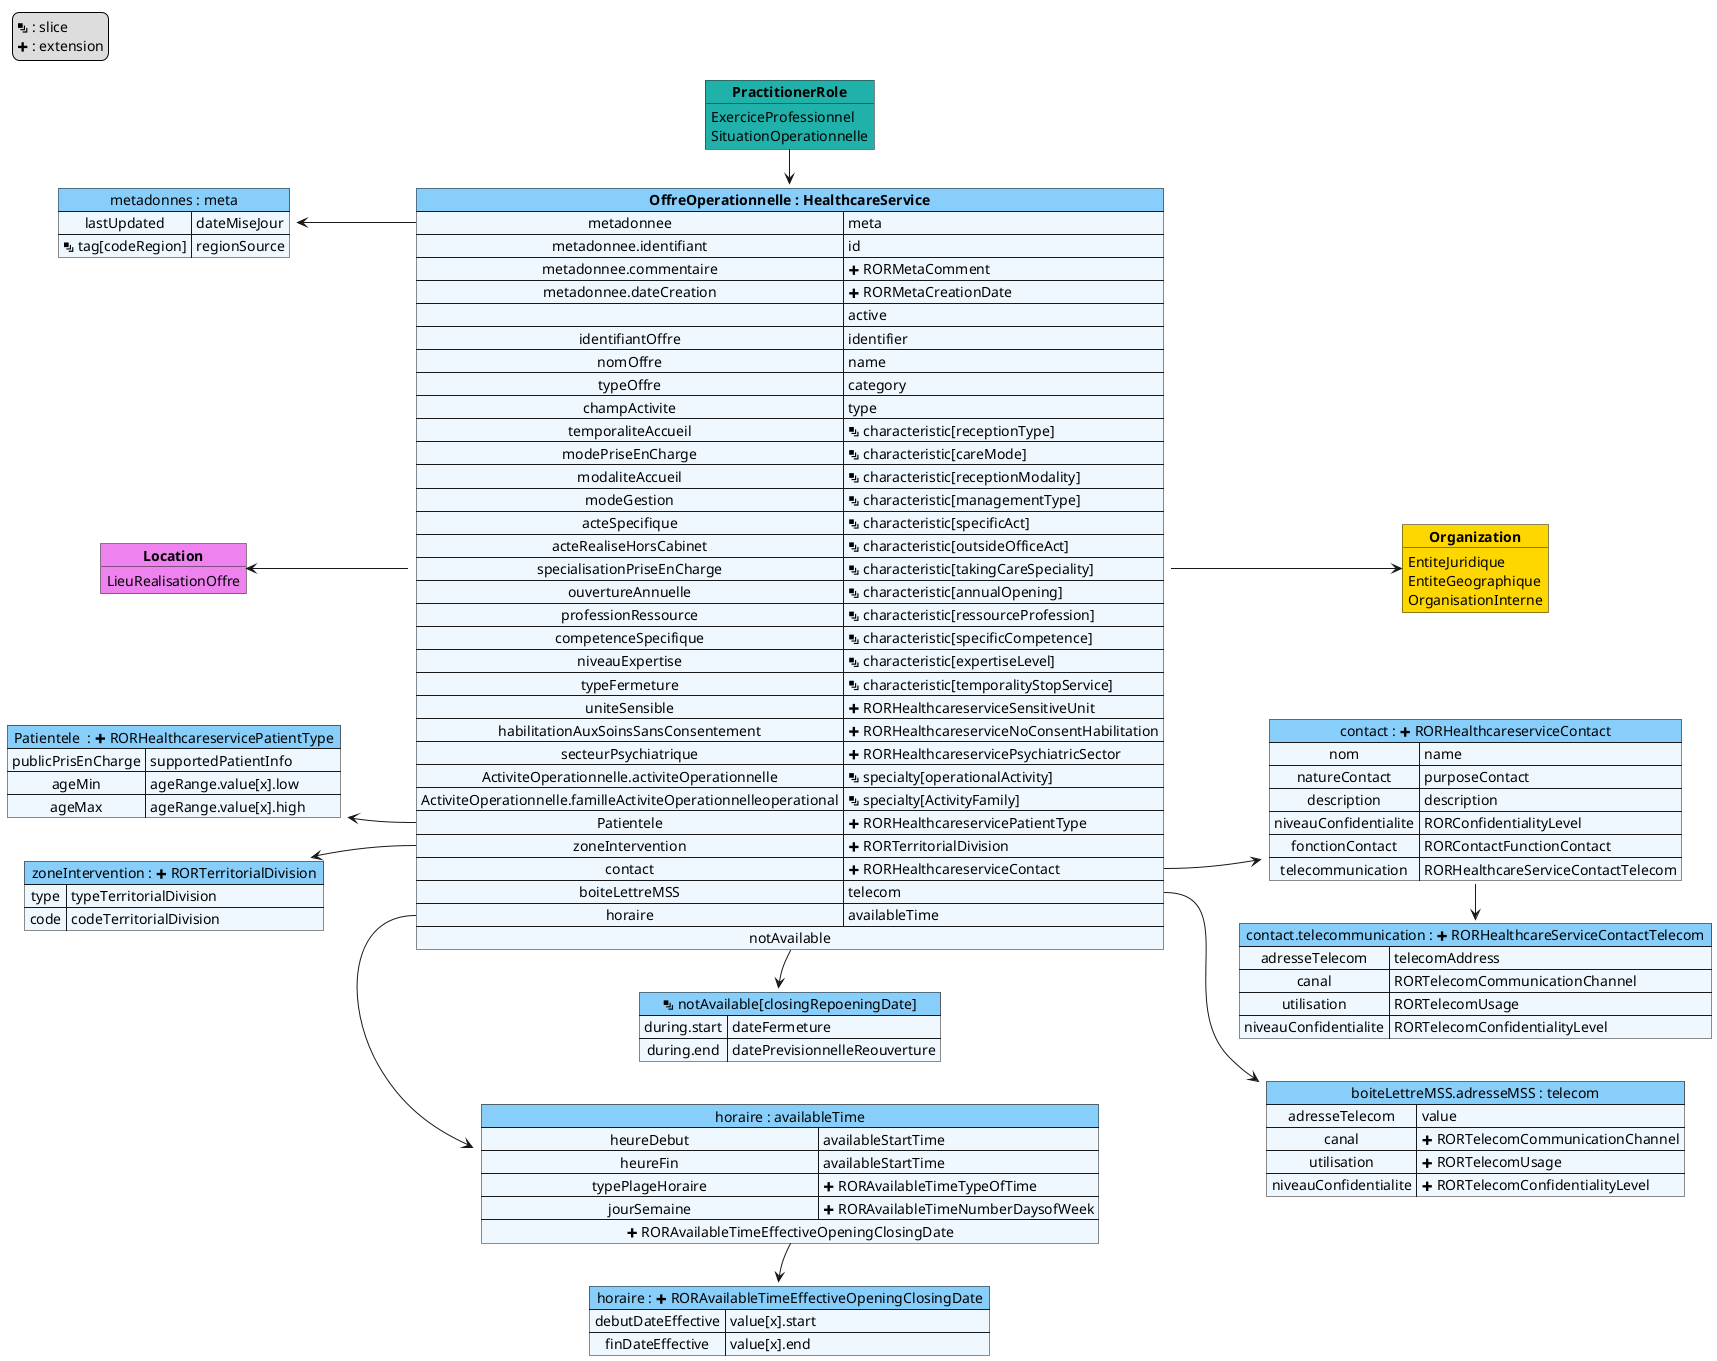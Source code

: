 @startuml mapping-HealthcareService

left to right direction

legend top left
  <&layers> : slice
  <&plus> : extension
endlegend


map "metadonnes : meta" as meta #back:AliceBlue;header:LightSkyBlue {
    lastUpdated => dateMiseJour 
    <&layers> tag[codeRegion] => regionSource
}

map "Patientele  : <&plus> RORHealthcareservicePatientType" as RORHealthcareservicePatientType #back:AliceBlue;header:LightSkyBlue {
    publicPrisEnCharge => supportedPatientInfo
    ageMin => ageRange.value[x].low
    ageMax => ageRange.value[x].high
}

map "zoneIntervention : <&plus> RORTerritorialDivision" as RORTerritorialDivision #back:AliceBlue;header:LightSkyBlue {
    type => typeTerritorialDivision
    code => codeTerritorialDivision
}

map "<&layers> notAvailable[closingRepoeningDate]" as notAvailable #back:AliceBlue;header:LightSkyBlue {
    during.start => dateFermeture
    during.end => datePrevisionnelleReouverture
}

map "horaire : <&plus> RORAvailableTimeEffectiveOpeningClosingDate" as RORAvailableTimeEffectiveOpeningClosingDate #back:AliceBlue;header:LightSkyBlue {
    debutDateEffective => value[x].start
    finDateEffective => value[x].end
}

map "horaire : availableTime" as availableTime #back:AliceBlue;header:LightSkyBlue {
    heureDebut => availableStartTime
    heureFin => availableStartTime
    typePlageHoraire => <&plus> RORAvailableTimeTypeOfTime
    jourSemaine => <&plus> RORAvailableTimeNumberDaysofWeek
    <&plus> RORAvailableTimeEffectiveOpeningClosingDate *-> RORAvailableTimeEffectiveOpeningClosingDate
}

map "boiteLettreMSS.adresseMSS : telecom" as telecom #back:AliceBlue;header:LightSkyBlue {
    adresseTelecom => value
    canal => <&plus> RORTelecomCommunicationChannel
    utilisation => <&plus> RORTelecomUsage
    niveauConfidentialite => <&plus> RORTelecomConfidentialityLevel
}

map "contact : <&plus> RORHealthcareserviceContact" as RORHealthcareserviceContact #back:AliceBlue;header:LightSkyBlue {
    nom => name
    natureContact => purposeContact
    description => description
    niveauConfidentialite => RORConfidentialityLevel
    fonctionContact => RORContactFunctionContact
    telecommunication => RORHealthcareServiceContactTelecom
}

map "contact.telecommunication : <&plus> RORHealthcareServiceContactTelecom" as RORHealthcareServiceContactTelecom #back:AliceBlue;header:LightSkyBlue {
    adresseTelecom => telecomAddress
    canal => RORTelecomCommunicationChannel
    utilisation => RORTelecomUsage
    niveauConfidentialite => RORTelecomConfidentialityLevel
}


map "**OffreOperationnelle : HealthcareService**" as HS #back:AliceBlue;header:LightSkyBlue {
    metadonnee => meta 
    metadonnee.identifiant => id
    metadonnee.commentaire => <&plus> RORMetaComment
    metadonnee.dateCreation => <&plus> RORMetaCreationDate
    => active
    identifiantOffre => identifier
    nomOffre => name
    typeOffre => category
    champActivite => type
    temporaliteAccueil => <&layers> characteristic[receptionType]
    modePriseEnCharge => <&layers> characteristic[careMode]
    modaliteAccueil => <&layers> characteristic[receptionModality]
    modeGestion => <&layers> characteristic[managementType]
    acteSpecifique => <&layers> characteristic[specificAct]
    acteRealiseHorsCabinet => <&layers> characteristic[outsideOfficeAct]
    specialisationPriseEnCharge => <&layers> characteristic[takingCareSpeciality]
    ouvertureAnnuelle => <&layers> characteristic[annualOpening]
    professionRessource => <&layers> characteristic[ressourceProfession]
    competenceSpecifique => <&layers> characteristic[specificCompetence]
    niveauExpertise  => <&layers> characteristic[expertiseLevel]
    typeFermeture => <&layers> characteristic[temporalityStopService]
    uniteSensible => <&plus> RORHealthcareserviceSensitiveUnit
    habilitationAuxSoinsSansConsentement => <&plus> RORHealthcareserviceNoConsentHabilitation
    secteurPsychiatrique => <&plus> RORHealthcareservicePsychiatricSector
    ActiviteOperationnelle.activiteOperationnelle => <&layers> specialty[operationalActivity]
    ActiviteOperationnelle.familleActiviteOperationnelleoperational => <&layers> specialty[ActivityFamily]
    Patientele => <&plus> RORHealthcareservicePatientType
    zoneIntervention => <&plus> RORTerritorialDivision
    contact => <&plus> RORHealthcareserviceContact
    boiteLettreMSS => telecom
    horaire => availableTime
    notAvailable *-> notAvailable
}

meta <-- HS::metadonnee
HS::horaire -> availableTime 
RORHealthcareservicePatientType <-- HS::Patientele
RORTerritorialDivision <-- HS::zoneIntervention
HS::boiteLettreMSS --> telecom
HS::contact --> RORHealthcareserviceContact
RORHealthcareserviceContact -> RORHealthcareServiceContactTelecom


object "**PractitionerRole**" as PR #LightSeaGreen {
    ExerciceProfessionnel
    SituationOperationnelle
}

object "**Location**" as L #Violet {
    LieuRealisationOffre
}

object "**Organization**" as O #Gold {
    EntiteJuridique
    EntiteGeographique
    OrganisationInterne
}

PR -> HS
L <-- HS
HS --> O

@enduml